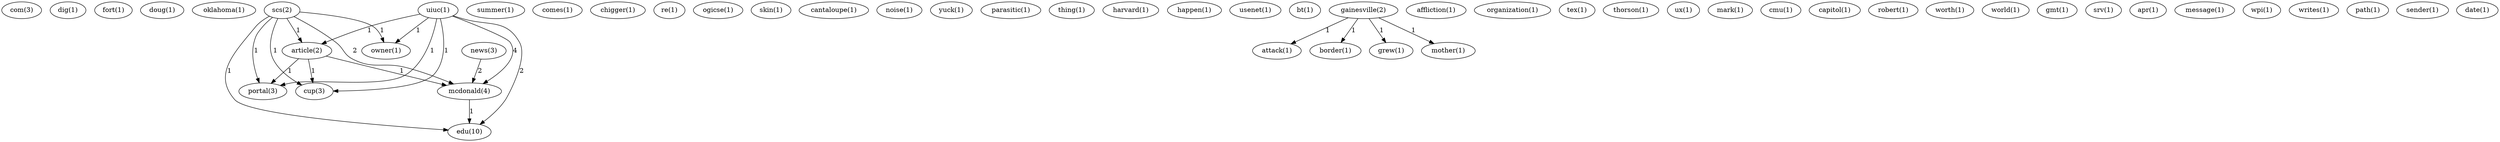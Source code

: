 digraph G {
  com [ label="com(3)" ];
  dig [ label="dig(1)" ];
  fort [ label="fort(1)" ];
  doug [ label="doug(1)" ];
  oklahoma [ label="oklahoma(1)" ];
  scs [ label="scs(2)" ];
  article [ label="article(2)" ];
  portal [ label="portal(3)" ];
  mcdonald [ label="mcdonald(4)" ];
  owner [ label="owner(1)" ];
  cup [ label="cup(3)" ];
  edu [ label="edu(10)" ];
  summer [ label="summer(1)" ];
  comes [ label="comes(1)" ];
  chigger [ label="chigger(1)" ];
  re [ label="re(1)" ];
  ogicse [ label="ogicse(1)" ];
  skin [ label="skin(1)" ];
  cantaloupe [ label="cantaloupe(1)" ];
  noise [ label="noise(1)" ];
  yuck [ label="yuck(1)" ];
  parasitic [ label="parasitic(1)" ];
  thing [ label="thing(1)" ];
  harvard [ label="harvard(1)" ];
  happen [ label="happen(1)" ];
  usenet [ label="usenet(1)" ];
  bt [ label="bt(1)" ];
  gainesville [ label="gainesville(2)" ];
  attack [ label="attack(1)" ];
  border [ label="border(1)" ];
  grew [ label="grew(1)" ];
  mother [ label="mother(1)" ];
  affliction [ label="affliction(1)" ];
  organization [ label="organization(1)" ];
  tex [ label="tex(1)" ];
  uiuc [ label="uiuc(1)" ];
  thorson [ label="thorson(1)" ];
  ux [ label="ux(1)" ];
  mark [ label="mark(1)" ];
  cmu [ label="cmu(1)" ];
  capitol [ label="capitol(1)" ];
  robert [ label="robert(1)" ];
  worth [ label="worth(1)" ];
  news [ label="news(3)" ];
  world [ label="world(1)" ];
  gmt [ label="gmt(1)" ];
  srv [ label="srv(1)" ];
  apr [ label="apr(1)" ];
  message [ label="message(1)" ];
  wpi [ label="wpi(1)" ];
  writes [ label="writes(1)" ];
  path [ label="path(1)" ];
  sender [ label="sender(1)" ];
  date [ label="date(1)" ];
  scs -> article [ label="1" ];
  scs -> portal [ label="1" ];
  scs -> mcdonald [ label="2" ];
  scs -> owner [ label="1" ];
  scs -> cup [ label="1" ];
  scs -> edu [ label="1" ];
  gainesville -> attack [ label="1" ];
  gainesville -> border [ label="1" ];
  gainesville -> grew [ label="1" ];
  gainesville -> mother [ label="1" ];
  uiuc -> article [ label="1" ];
  uiuc -> portal [ label="1" ];
  uiuc -> mcdonald [ label="4" ];
  uiuc -> owner [ label="1" ];
  uiuc -> cup [ label="1" ];
  uiuc -> edu [ label="2" ];
  article -> portal [ label="1" ];
  article -> mcdonald [ label="1" ];
  article -> cup [ label="1" ];
  news -> mcdonald [ label="2" ];
  mcdonald -> edu [ label="1" ];
}
